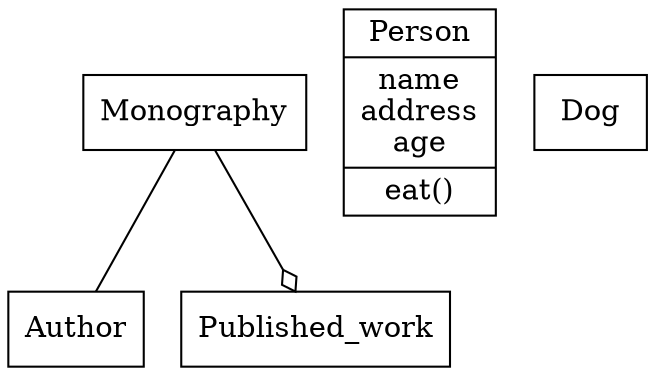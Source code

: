 // arrowhead = none normal onormal diamond odiamond vee ovee
// node shape = rect ellipse circle point plaintext plain box3d  tab folder component
digraph {
  subgraph classes{
    node [shape=rectangle]
    1[label="Monography"]
    2[label="Author"]
    3 [label="Published_work"]
  }
  subgraph relationships{
    edge [arrowhead=none]
    1->2
  }
  subgraph weak_aggregation {
    edge [arrowhead=odiamond]
    1 ->3
  }
    subgraph strong_aggregation {
    edge [arrowhead=diamond]
  }
  subgraph strong_aggregation {
    edge [arrowhead=diamond]
  }
    subgraph generalization{
    //it is the other way of see the `extends` verb 
    edge [arrowhead=onormal]
  }

    5 [shape=record label="{Person | name\naddress\nage | eat() }"]
    6 [shape=record label="{Dog}"]
    
}
